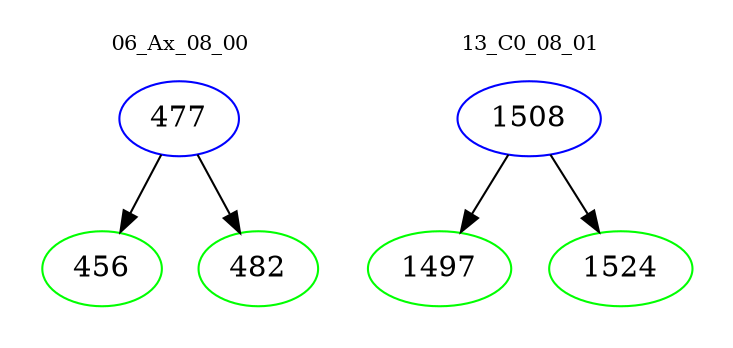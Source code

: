 digraph{
subgraph cluster_0 {
color = white
label = "06_Ax_08_00";
fontsize=10;
T0_477 [label="477", color="blue"]
T0_477 -> T0_456 [color="black"]
T0_456 [label="456", color="green"]
T0_477 -> T0_482 [color="black"]
T0_482 [label="482", color="green"]
}
subgraph cluster_1 {
color = white
label = "13_C0_08_01";
fontsize=10;
T1_1508 [label="1508", color="blue"]
T1_1508 -> T1_1497 [color="black"]
T1_1497 [label="1497", color="green"]
T1_1508 -> T1_1524 [color="black"]
T1_1524 [label="1524", color="green"]
}
}
